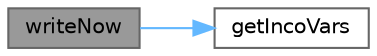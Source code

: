 digraph "writeNow"
{
 // LATEX_PDF_SIZE
  bgcolor="transparent";
  edge [fontname=Helvetica,fontsize=10,labelfontname=Helvetica,labelfontsize=10];
  node [fontname=Helvetica,fontsize=10,shape=box,height=0.2,width=0.4];
  rankdir="LR";
  Node1 [id="Node000001",label="writeNow",height=0.2,width=0.4,color="gray40", fillcolor="grey60", style="filled", fontcolor="black",tooltip=" "];
  Node1 -> Node2 [id="edge1_Node000001_Node000002",color="steelblue1",style="solid",tooltip=" "];
  Node2 [id="Node000002",label="getIncoVars",height=0.2,width=0.4,color="grey40", fillcolor="white", style="filled",URL="$classFoam_1_1incompressiblePrimalSolver.html#a5f5af031ffa3f41a63dfdaab1033e0a0",tooltip=" "];
}
